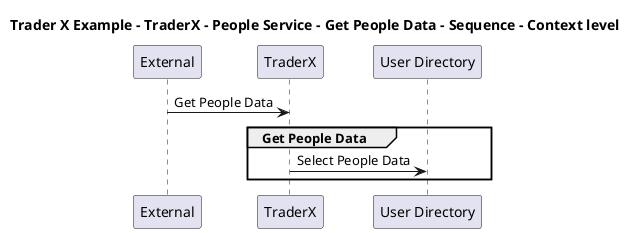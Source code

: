 @startuml

title Trader X Example - TraderX - People Service - Get People Data - Sequence - Context level

participant "External" as C4InterFlow.SoftwareSystems.ExternalSystem
participant "TraderX" as TraderXExample.SoftwareSystems.TraderX
participant "User Directory" as TraderXExample.SoftwareSystems.UserDirectory

C4InterFlow.SoftwareSystems.ExternalSystem -> TraderXExample.SoftwareSystems.TraderX : Get People Data
group Get People Data
TraderXExample.SoftwareSystems.TraderX -> TraderXExample.SoftwareSystems.UserDirectory : Select People Data
end


@enduml
